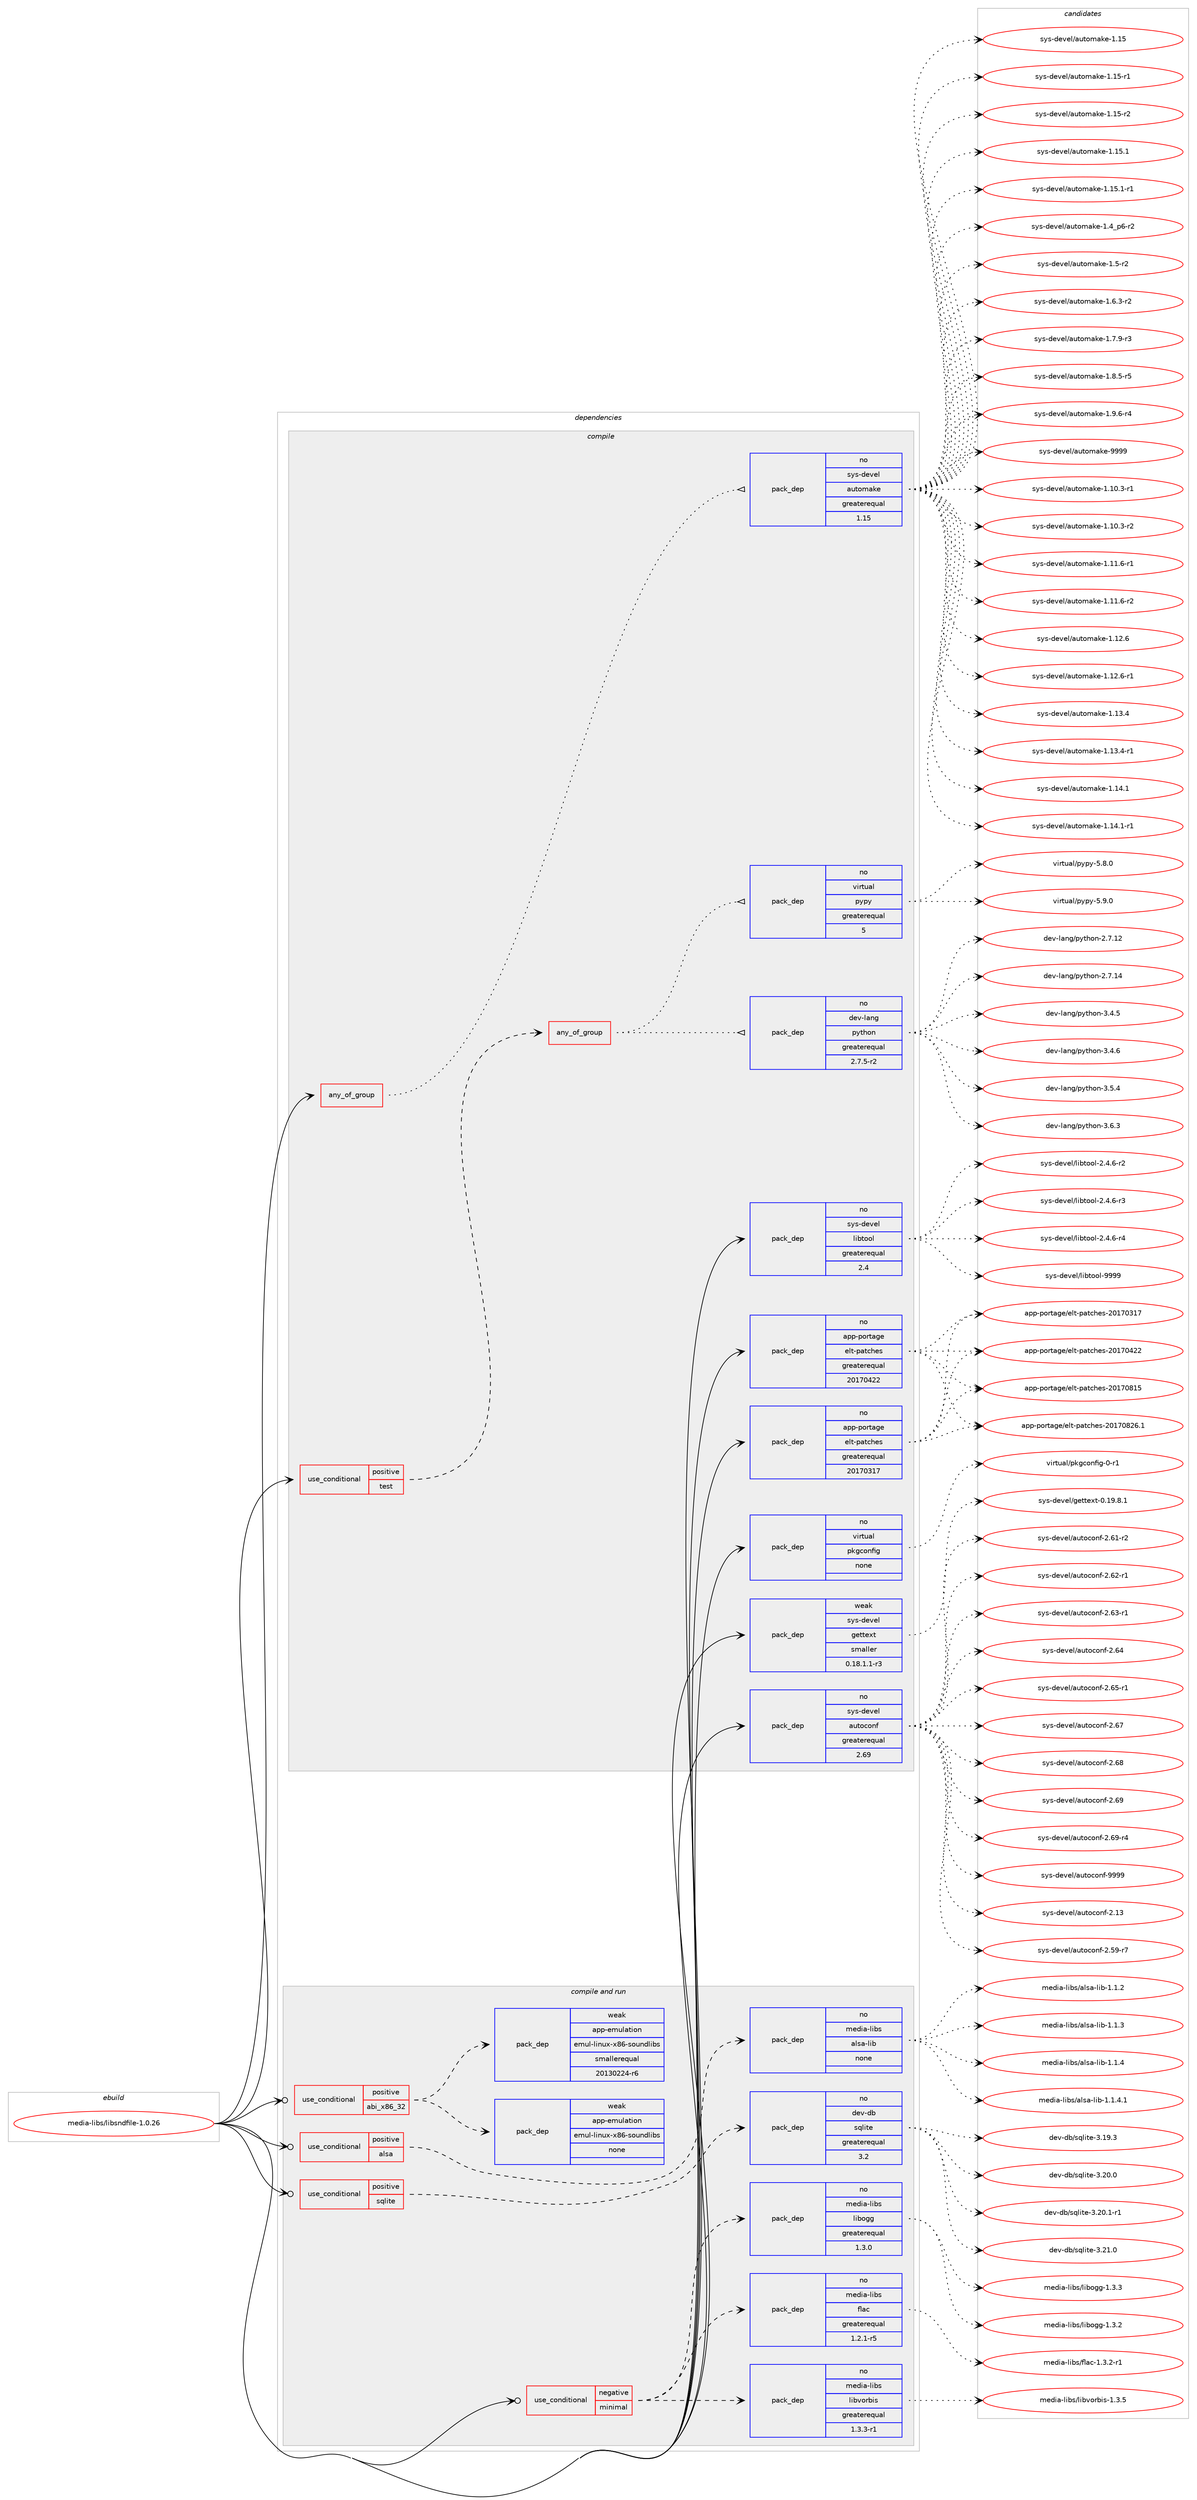 digraph prolog {

# *************
# Graph options
# *************

newrank=true;
concentrate=true;
compound=true;
graph [rankdir=LR,fontname=Helvetica,fontsize=10,ranksep=1.5];#, ranksep=2.5, nodesep=0.2];
edge  [arrowhead=vee];
node  [fontname=Helvetica,fontsize=10];

# **********
# The ebuild
# **********

subgraph cluster_leftcol {
color=gray;
rank=same;
label=<<i>ebuild</i>>;
id [label="media-libs/libsndfile-1.0.26", color=red, width=4, href="../media-libs/libsndfile-1.0.26.svg"];
}

# ****************
# The dependencies
# ****************

subgraph cluster_midcol {
color=gray;
label=<<i>dependencies</i>>;
subgraph cluster_compile {
fillcolor="#eeeeee";
style=filled;
label=<<i>compile</i>>;
subgraph any5592 {
dependency365618 [label=<<TABLE BORDER="0" CELLBORDER="1" CELLSPACING="0" CELLPADDING="4"><TR><TD CELLPADDING="10">any_of_group</TD></TR></TABLE>>, shape=none, color=red];subgraph pack269785 {
dependency365619 [label=<<TABLE BORDER="0" CELLBORDER="1" CELLSPACING="0" CELLPADDING="4" WIDTH="220"><TR><TD ROWSPAN="6" CELLPADDING="30">pack_dep</TD></TR><TR><TD WIDTH="110">no</TD></TR><TR><TD>sys-devel</TD></TR><TR><TD>automake</TD></TR><TR><TD>greaterequal</TD></TR><TR><TD>1.15</TD></TR></TABLE>>, shape=none, color=blue];
}
dependency365618:e -> dependency365619:w [weight=20,style="dotted",arrowhead="oinv"];
}
id:e -> dependency365618:w [weight=20,style="solid",arrowhead="vee"];
subgraph cond90103 {
dependency365620 [label=<<TABLE BORDER="0" CELLBORDER="1" CELLSPACING="0" CELLPADDING="4"><TR><TD ROWSPAN="3" CELLPADDING="10">use_conditional</TD></TR><TR><TD>positive</TD></TR><TR><TD>test</TD></TR></TABLE>>, shape=none, color=red];
subgraph any5593 {
dependency365621 [label=<<TABLE BORDER="0" CELLBORDER="1" CELLSPACING="0" CELLPADDING="4"><TR><TD CELLPADDING="10">any_of_group</TD></TR></TABLE>>, shape=none, color=red];subgraph pack269786 {
dependency365622 [label=<<TABLE BORDER="0" CELLBORDER="1" CELLSPACING="0" CELLPADDING="4" WIDTH="220"><TR><TD ROWSPAN="6" CELLPADDING="30">pack_dep</TD></TR><TR><TD WIDTH="110">no</TD></TR><TR><TD>dev-lang</TD></TR><TR><TD>python</TD></TR><TR><TD>greaterequal</TD></TR><TR><TD>2.7.5-r2</TD></TR></TABLE>>, shape=none, color=blue];
}
dependency365621:e -> dependency365622:w [weight=20,style="dotted",arrowhead="oinv"];
subgraph pack269787 {
dependency365623 [label=<<TABLE BORDER="0" CELLBORDER="1" CELLSPACING="0" CELLPADDING="4" WIDTH="220"><TR><TD ROWSPAN="6" CELLPADDING="30">pack_dep</TD></TR><TR><TD WIDTH="110">no</TD></TR><TR><TD>virtual</TD></TR><TR><TD>pypy</TD></TR><TR><TD>greaterequal</TD></TR><TR><TD>5</TD></TR></TABLE>>, shape=none, color=blue];
}
dependency365621:e -> dependency365623:w [weight=20,style="dotted",arrowhead="oinv"];
}
dependency365620:e -> dependency365621:w [weight=20,style="dashed",arrowhead="vee"];
}
id:e -> dependency365620:w [weight=20,style="solid",arrowhead="vee"];
subgraph pack269788 {
dependency365624 [label=<<TABLE BORDER="0" CELLBORDER="1" CELLSPACING="0" CELLPADDING="4" WIDTH="220"><TR><TD ROWSPAN="6" CELLPADDING="30">pack_dep</TD></TR><TR><TD WIDTH="110">no</TD></TR><TR><TD>app-portage</TD></TR><TR><TD>elt-patches</TD></TR><TR><TD>greaterequal</TD></TR><TR><TD>20170317</TD></TR></TABLE>>, shape=none, color=blue];
}
id:e -> dependency365624:w [weight=20,style="solid",arrowhead="vee"];
subgraph pack269789 {
dependency365625 [label=<<TABLE BORDER="0" CELLBORDER="1" CELLSPACING="0" CELLPADDING="4" WIDTH="220"><TR><TD ROWSPAN="6" CELLPADDING="30">pack_dep</TD></TR><TR><TD WIDTH="110">no</TD></TR><TR><TD>app-portage</TD></TR><TR><TD>elt-patches</TD></TR><TR><TD>greaterequal</TD></TR><TR><TD>20170422</TD></TR></TABLE>>, shape=none, color=blue];
}
id:e -> dependency365625:w [weight=20,style="solid",arrowhead="vee"];
subgraph pack269790 {
dependency365626 [label=<<TABLE BORDER="0" CELLBORDER="1" CELLSPACING="0" CELLPADDING="4" WIDTH="220"><TR><TD ROWSPAN="6" CELLPADDING="30">pack_dep</TD></TR><TR><TD WIDTH="110">no</TD></TR><TR><TD>sys-devel</TD></TR><TR><TD>autoconf</TD></TR><TR><TD>greaterequal</TD></TR><TR><TD>2.69</TD></TR></TABLE>>, shape=none, color=blue];
}
id:e -> dependency365626:w [weight=20,style="solid",arrowhead="vee"];
subgraph pack269791 {
dependency365627 [label=<<TABLE BORDER="0" CELLBORDER="1" CELLSPACING="0" CELLPADDING="4" WIDTH="220"><TR><TD ROWSPAN="6" CELLPADDING="30">pack_dep</TD></TR><TR><TD WIDTH="110">no</TD></TR><TR><TD>sys-devel</TD></TR><TR><TD>libtool</TD></TR><TR><TD>greaterequal</TD></TR><TR><TD>2.4</TD></TR></TABLE>>, shape=none, color=blue];
}
id:e -> dependency365627:w [weight=20,style="solid",arrowhead="vee"];
subgraph pack269792 {
dependency365628 [label=<<TABLE BORDER="0" CELLBORDER="1" CELLSPACING="0" CELLPADDING="4" WIDTH="220"><TR><TD ROWSPAN="6" CELLPADDING="30">pack_dep</TD></TR><TR><TD WIDTH="110">no</TD></TR><TR><TD>virtual</TD></TR><TR><TD>pkgconfig</TD></TR><TR><TD>none</TD></TR><TR><TD></TD></TR></TABLE>>, shape=none, color=blue];
}
id:e -> dependency365628:w [weight=20,style="solid",arrowhead="vee"];
subgraph pack269793 {
dependency365629 [label=<<TABLE BORDER="0" CELLBORDER="1" CELLSPACING="0" CELLPADDING="4" WIDTH="220"><TR><TD ROWSPAN="6" CELLPADDING="30">pack_dep</TD></TR><TR><TD WIDTH="110">weak</TD></TR><TR><TD>sys-devel</TD></TR><TR><TD>gettext</TD></TR><TR><TD>smaller</TD></TR><TR><TD>0.18.1.1-r3</TD></TR></TABLE>>, shape=none, color=blue];
}
id:e -> dependency365629:w [weight=20,style="solid",arrowhead="vee"];
}
subgraph cluster_compileandrun {
fillcolor="#eeeeee";
style=filled;
label=<<i>compile and run</i>>;
subgraph cond90104 {
dependency365630 [label=<<TABLE BORDER="0" CELLBORDER="1" CELLSPACING="0" CELLPADDING="4"><TR><TD ROWSPAN="3" CELLPADDING="10">use_conditional</TD></TR><TR><TD>negative</TD></TR><TR><TD>minimal</TD></TR></TABLE>>, shape=none, color=red];
subgraph pack269794 {
dependency365631 [label=<<TABLE BORDER="0" CELLBORDER="1" CELLSPACING="0" CELLPADDING="4" WIDTH="220"><TR><TD ROWSPAN="6" CELLPADDING="30">pack_dep</TD></TR><TR><TD WIDTH="110">no</TD></TR><TR><TD>media-libs</TD></TR><TR><TD>flac</TD></TR><TR><TD>greaterequal</TD></TR><TR><TD>1.2.1-r5</TD></TR></TABLE>>, shape=none, color=blue];
}
dependency365630:e -> dependency365631:w [weight=20,style="dashed",arrowhead="vee"];
subgraph pack269795 {
dependency365632 [label=<<TABLE BORDER="0" CELLBORDER="1" CELLSPACING="0" CELLPADDING="4" WIDTH="220"><TR><TD ROWSPAN="6" CELLPADDING="30">pack_dep</TD></TR><TR><TD WIDTH="110">no</TD></TR><TR><TD>media-libs</TD></TR><TR><TD>libogg</TD></TR><TR><TD>greaterequal</TD></TR><TR><TD>1.3.0</TD></TR></TABLE>>, shape=none, color=blue];
}
dependency365630:e -> dependency365632:w [weight=20,style="dashed",arrowhead="vee"];
subgraph pack269796 {
dependency365633 [label=<<TABLE BORDER="0" CELLBORDER="1" CELLSPACING="0" CELLPADDING="4" WIDTH="220"><TR><TD ROWSPAN="6" CELLPADDING="30">pack_dep</TD></TR><TR><TD WIDTH="110">no</TD></TR><TR><TD>media-libs</TD></TR><TR><TD>libvorbis</TD></TR><TR><TD>greaterequal</TD></TR><TR><TD>1.3.3-r1</TD></TR></TABLE>>, shape=none, color=blue];
}
dependency365630:e -> dependency365633:w [weight=20,style="dashed",arrowhead="vee"];
}
id:e -> dependency365630:w [weight=20,style="solid",arrowhead="odotvee"];
subgraph cond90105 {
dependency365634 [label=<<TABLE BORDER="0" CELLBORDER="1" CELLSPACING="0" CELLPADDING="4"><TR><TD ROWSPAN="3" CELLPADDING="10">use_conditional</TD></TR><TR><TD>positive</TD></TR><TR><TD>abi_x86_32</TD></TR></TABLE>>, shape=none, color=red];
subgraph pack269797 {
dependency365635 [label=<<TABLE BORDER="0" CELLBORDER="1" CELLSPACING="0" CELLPADDING="4" WIDTH="220"><TR><TD ROWSPAN="6" CELLPADDING="30">pack_dep</TD></TR><TR><TD WIDTH="110">weak</TD></TR><TR><TD>app-emulation</TD></TR><TR><TD>emul-linux-x86-soundlibs</TD></TR><TR><TD>smallerequal</TD></TR><TR><TD>20130224-r6</TD></TR></TABLE>>, shape=none, color=blue];
}
dependency365634:e -> dependency365635:w [weight=20,style="dashed",arrowhead="vee"];
subgraph pack269798 {
dependency365636 [label=<<TABLE BORDER="0" CELLBORDER="1" CELLSPACING="0" CELLPADDING="4" WIDTH="220"><TR><TD ROWSPAN="6" CELLPADDING="30">pack_dep</TD></TR><TR><TD WIDTH="110">weak</TD></TR><TR><TD>app-emulation</TD></TR><TR><TD>emul-linux-x86-soundlibs</TD></TR><TR><TD>none</TD></TR><TR><TD></TD></TR></TABLE>>, shape=none, color=blue];
}
dependency365634:e -> dependency365636:w [weight=20,style="dashed",arrowhead="vee"];
}
id:e -> dependency365634:w [weight=20,style="solid",arrowhead="odotvee"];
subgraph cond90106 {
dependency365637 [label=<<TABLE BORDER="0" CELLBORDER="1" CELLSPACING="0" CELLPADDING="4"><TR><TD ROWSPAN="3" CELLPADDING="10">use_conditional</TD></TR><TR><TD>positive</TD></TR><TR><TD>alsa</TD></TR></TABLE>>, shape=none, color=red];
subgraph pack269799 {
dependency365638 [label=<<TABLE BORDER="0" CELLBORDER="1" CELLSPACING="0" CELLPADDING="4" WIDTH="220"><TR><TD ROWSPAN="6" CELLPADDING="30">pack_dep</TD></TR><TR><TD WIDTH="110">no</TD></TR><TR><TD>media-libs</TD></TR><TR><TD>alsa-lib</TD></TR><TR><TD>none</TD></TR><TR><TD></TD></TR></TABLE>>, shape=none, color=blue];
}
dependency365637:e -> dependency365638:w [weight=20,style="dashed",arrowhead="vee"];
}
id:e -> dependency365637:w [weight=20,style="solid",arrowhead="odotvee"];
subgraph cond90107 {
dependency365639 [label=<<TABLE BORDER="0" CELLBORDER="1" CELLSPACING="0" CELLPADDING="4"><TR><TD ROWSPAN="3" CELLPADDING="10">use_conditional</TD></TR><TR><TD>positive</TD></TR><TR><TD>sqlite</TD></TR></TABLE>>, shape=none, color=red];
subgraph pack269800 {
dependency365640 [label=<<TABLE BORDER="0" CELLBORDER="1" CELLSPACING="0" CELLPADDING="4" WIDTH="220"><TR><TD ROWSPAN="6" CELLPADDING="30">pack_dep</TD></TR><TR><TD WIDTH="110">no</TD></TR><TR><TD>dev-db</TD></TR><TR><TD>sqlite</TD></TR><TR><TD>greaterequal</TD></TR><TR><TD>3.2</TD></TR></TABLE>>, shape=none, color=blue];
}
dependency365639:e -> dependency365640:w [weight=20,style="dashed",arrowhead="vee"];
}
id:e -> dependency365639:w [weight=20,style="solid",arrowhead="odotvee"];
}
subgraph cluster_run {
fillcolor="#eeeeee";
style=filled;
label=<<i>run</i>>;
}
}

# **************
# The candidates
# **************

subgraph cluster_choices {
rank=same;
color=gray;
label=<<i>candidates</i>>;

subgraph choice269785 {
color=black;
nodesep=1;
choice11512111545100101118101108479711711611110997107101454946494846514511449 [label="sys-devel/automake-1.10.3-r1", color=red, width=4,href="../sys-devel/automake-1.10.3-r1.svg"];
choice11512111545100101118101108479711711611110997107101454946494846514511450 [label="sys-devel/automake-1.10.3-r2", color=red, width=4,href="../sys-devel/automake-1.10.3-r2.svg"];
choice11512111545100101118101108479711711611110997107101454946494946544511449 [label="sys-devel/automake-1.11.6-r1", color=red, width=4,href="../sys-devel/automake-1.11.6-r1.svg"];
choice11512111545100101118101108479711711611110997107101454946494946544511450 [label="sys-devel/automake-1.11.6-r2", color=red, width=4,href="../sys-devel/automake-1.11.6-r2.svg"];
choice1151211154510010111810110847971171161111099710710145494649504654 [label="sys-devel/automake-1.12.6", color=red, width=4,href="../sys-devel/automake-1.12.6.svg"];
choice11512111545100101118101108479711711611110997107101454946495046544511449 [label="sys-devel/automake-1.12.6-r1", color=red, width=4,href="../sys-devel/automake-1.12.6-r1.svg"];
choice1151211154510010111810110847971171161111099710710145494649514652 [label="sys-devel/automake-1.13.4", color=red, width=4,href="../sys-devel/automake-1.13.4.svg"];
choice11512111545100101118101108479711711611110997107101454946495146524511449 [label="sys-devel/automake-1.13.4-r1", color=red, width=4,href="../sys-devel/automake-1.13.4-r1.svg"];
choice1151211154510010111810110847971171161111099710710145494649524649 [label="sys-devel/automake-1.14.1", color=red, width=4,href="../sys-devel/automake-1.14.1.svg"];
choice11512111545100101118101108479711711611110997107101454946495246494511449 [label="sys-devel/automake-1.14.1-r1", color=red, width=4,href="../sys-devel/automake-1.14.1-r1.svg"];
choice115121115451001011181011084797117116111109971071014549464953 [label="sys-devel/automake-1.15", color=red, width=4,href="../sys-devel/automake-1.15.svg"];
choice1151211154510010111810110847971171161111099710710145494649534511449 [label="sys-devel/automake-1.15-r1", color=red, width=4,href="../sys-devel/automake-1.15-r1.svg"];
choice1151211154510010111810110847971171161111099710710145494649534511450 [label="sys-devel/automake-1.15-r2", color=red, width=4,href="../sys-devel/automake-1.15-r2.svg"];
choice1151211154510010111810110847971171161111099710710145494649534649 [label="sys-devel/automake-1.15.1", color=red, width=4,href="../sys-devel/automake-1.15.1.svg"];
choice11512111545100101118101108479711711611110997107101454946495346494511449 [label="sys-devel/automake-1.15.1-r1", color=red, width=4,href="../sys-devel/automake-1.15.1-r1.svg"];
choice115121115451001011181011084797117116111109971071014549465295112544511450 [label="sys-devel/automake-1.4_p6-r2", color=red, width=4,href="../sys-devel/automake-1.4_p6-r2.svg"];
choice11512111545100101118101108479711711611110997107101454946534511450 [label="sys-devel/automake-1.5-r2", color=red, width=4,href="../sys-devel/automake-1.5-r2.svg"];
choice115121115451001011181011084797117116111109971071014549465446514511450 [label="sys-devel/automake-1.6.3-r2", color=red, width=4,href="../sys-devel/automake-1.6.3-r2.svg"];
choice115121115451001011181011084797117116111109971071014549465546574511451 [label="sys-devel/automake-1.7.9-r3", color=red, width=4,href="../sys-devel/automake-1.7.9-r3.svg"];
choice115121115451001011181011084797117116111109971071014549465646534511453 [label="sys-devel/automake-1.8.5-r5", color=red, width=4,href="../sys-devel/automake-1.8.5-r5.svg"];
choice115121115451001011181011084797117116111109971071014549465746544511452 [label="sys-devel/automake-1.9.6-r4", color=red, width=4,href="../sys-devel/automake-1.9.6-r4.svg"];
choice115121115451001011181011084797117116111109971071014557575757 [label="sys-devel/automake-9999", color=red, width=4,href="../sys-devel/automake-9999.svg"];
dependency365619:e -> choice11512111545100101118101108479711711611110997107101454946494846514511449:w [style=dotted,weight="100"];
dependency365619:e -> choice11512111545100101118101108479711711611110997107101454946494846514511450:w [style=dotted,weight="100"];
dependency365619:e -> choice11512111545100101118101108479711711611110997107101454946494946544511449:w [style=dotted,weight="100"];
dependency365619:e -> choice11512111545100101118101108479711711611110997107101454946494946544511450:w [style=dotted,weight="100"];
dependency365619:e -> choice1151211154510010111810110847971171161111099710710145494649504654:w [style=dotted,weight="100"];
dependency365619:e -> choice11512111545100101118101108479711711611110997107101454946495046544511449:w [style=dotted,weight="100"];
dependency365619:e -> choice1151211154510010111810110847971171161111099710710145494649514652:w [style=dotted,weight="100"];
dependency365619:e -> choice11512111545100101118101108479711711611110997107101454946495146524511449:w [style=dotted,weight="100"];
dependency365619:e -> choice1151211154510010111810110847971171161111099710710145494649524649:w [style=dotted,weight="100"];
dependency365619:e -> choice11512111545100101118101108479711711611110997107101454946495246494511449:w [style=dotted,weight="100"];
dependency365619:e -> choice115121115451001011181011084797117116111109971071014549464953:w [style=dotted,weight="100"];
dependency365619:e -> choice1151211154510010111810110847971171161111099710710145494649534511449:w [style=dotted,weight="100"];
dependency365619:e -> choice1151211154510010111810110847971171161111099710710145494649534511450:w [style=dotted,weight="100"];
dependency365619:e -> choice1151211154510010111810110847971171161111099710710145494649534649:w [style=dotted,weight="100"];
dependency365619:e -> choice11512111545100101118101108479711711611110997107101454946495346494511449:w [style=dotted,weight="100"];
dependency365619:e -> choice115121115451001011181011084797117116111109971071014549465295112544511450:w [style=dotted,weight="100"];
dependency365619:e -> choice11512111545100101118101108479711711611110997107101454946534511450:w [style=dotted,weight="100"];
dependency365619:e -> choice115121115451001011181011084797117116111109971071014549465446514511450:w [style=dotted,weight="100"];
dependency365619:e -> choice115121115451001011181011084797117116111109971071014549465546574511451:w [style=dotted,weight="100"];
dependency365619:e -> choice115121115451001011181011084797117116111109971071014549465646534511453:w [style=dotted,weight="100"];
dependency365619:e -> choice115121115451001011181011084797117116111109971071014549465746544511452:w [style=dotted,weight="100"];
dependency365619:e -> choice115121115451001011181011084797117116111109971071014557575757:w [style=dotted,weight="100"];
}
subgraph choice269786 {
color=black;
nodesep=1;
choice10010111845108971101034711212111610411111045504655464950 [label="dev-lang/python-2.7.12", color=red, width=4,href="../dev-lang/python-2.7.12.svg"];
choice10010111845108971101034711212111610411111045504655464952 [label="dev-lang/python-2.7.14", color=red, width=4,href="../dev-lang/python-2.7.14.svg"];
choice100101118451089711010347112121116104111110455146524653 [label="dev-lang/python-3.4.5", color=red, width=4,href="../dev-lang/python-3.4.5.svg"];
choice100101118451089711010347112121116104111110455146524654 [label="dev-lang/python-3.4.6", color=red, width=4,href="../dev-lang/python-3.4.6.svg"];
choice100101118451089711010347112121116104111110455146534652 [label="dev-lang/python-3.5.4", color=red, width=4,href="../dev-lang/python-3.5.4.svg"];
choice100101118451089711010347112121116104111110455146544651 [label="dev-lang/python-3.6.3", color=red, width=4,href="../dev-lang/python-3.6.3.svg"];
dependency365622:e -> choice10010111845108971101034711212111610411111045504655464950:w [style=dotted,weight="100"];
dependency365622:e -> choice10010111845108971101034711212111610411111045504655464952:w [style=dotted,weight="100"];
dependency365622:e -> choice100101118451089711010347112121116104111110455146524653:w [style=dotted,weight="100"];
dependency365622:e -> choice100101118451089711010347112121116104111110455146524654:w [style=dotted,weight="100"];
dependency365622:e -> choice100101118451089711010347112121116104111110455146534652:w [style=dotted,weight="100"];
dependency365622:e -> choice100101118451089711010347112121116104111110455146544651:w [style=dotted,weight="100"];
}
subgraph choice269787 {
color=black;
nodesep=1;
choice1181051141161179710847112121112121455346564648 [label="virtual/pypy-5.8.0", color=red, width=4,href="../virtual/pypy-5.8.0.svg"];
choice1181051141161179710847112121112121455346574648 [label="virtual/pypy-5.9.0", color=red, width=4,href="../virtual/pypy-5.9.0.svg"];
dependency365623:e -> choice1181051141161179710847112121112121455346564648:w [style=dotted,weight="100"];
dependency365623:e -> choice1181051141161179710847112121112121455346574648:w [style=dotted,weight="100"];
}
subgraph choice269788 {
color=black;
nodesep=1;
choice97112112451121111141169710310147101108116451129711699104101115455048495548514955 [label="app-portage/elt-patches-20170317", color=red, width=4,href="../app-portage/elt-patches-20170317.svg"];
choice97112112451121111141169710310147101108116451129711699104101115455048495548525050 [label="app-portage/elt-patches-20170422", color=red, width=4,href="../app-portage/elt-patches-20170422.svg"];
choice97112112451121111141169710310147101108116451129711699104101115455048495548564953 [label="app-portage/elt-patches-20170815", color=red, width=4,href="../app-portage/elt-patches-20170815.svg"];
choice971121124511211111411697103101471011081164511297116991041011154550484955485650544649 [label="app-portage/elt-patches-20170826.1", color=red, width=4,href="../app-portage/elt-patches-20170826.1.svg"];
dependency365624:e -> choice97112112451121111141169710310147101108116451129711699104101115455048495548514955:w [style=dotted,weight="100"];
dependency365624:e -> choice97112112451121111141169710310147101108116451129711699104101115455048495548525050:w [style=dotted,weight="100"];
dependency365624:e -> choice97112112451121111141169710310147101108116451129711699104101115455048495548564953:w [style=dotted,weight="100"];
dependency365624:e -> choice971121124511211111411697103101471011081164511297116991041011154550484955485650544649:w [style=dotted,weight="100"];
}
subgraph choice269789 {
color=black;
nodesep=1;
choice97112112451121111141169710310147101108116451129711699104101115455048495548514955 [label="app-portage/elt-patches-20170317", color=red, width=4,href="../app-portage/elt-patches-20170317.svg"];
choice97112112451121111141169710310147101108116451129711699104101115455048495548525050 [label="app-portage/elt-patches-20170422", color=red, width=4,href="../app-portage/elt-patches-20170422.svg"];
choice97112112451121111141169710310147101108116451129711699104101115455048495548564953 [label="app-portage/elt-patches-20170815", color=red, width=4,href="../app-portage/elt-patches-20170815.svg"];
choice971121124511211111411697103101471011081164511297116991041011154550484955485650544649 [label="app-portage/elt-patches-20170826.1", color=red, width=4,href="../app-portage/elt-patches-20170826.1.svg"];
dependency365625:e -> choice97112112451121111141169710310147101108116451129711699104101115455048495548514955:w [style=dotted,weight="100"];
dependency365625:e -> choice97112112451121111141169710310147101108116451129711699104101115455048495548525050:w [style=dotted,weight="100"];
dependency365625:e -> choice97112112451121111141169710310147101108116451129711699104101115455048495548564953:w [style=dotted,weight="100"];
dependency365625:e -> choice971121124511211111411697103101471011081164511297116991041011154550484955485650544649:w [style=dotted,weight="100"];
}
subgraph choice269790 {
color=black;
nodesep=1;
choice115121115451001011181011084797117116111991111101024550464951 [label="sys-devel/autoconf-2.13", color=red, width=4,href="../sys-devel/autoconf-2.13.svg"];
choice1151211154510010111810110847971171161119911111010245504653574511455 [label="sys-devel/autoconf-2.59-r7", color=red, width=4,href="../sys-devel/autoconf-2.59-r7.svg"];
choice1151211154510010111810110847971171161119911111010245504654494511450 [label="sys-devel/autoconf-2.61-r2", color=red, width=4,href="../sys-devel/autoconf-2.61-r2.svg"];
choice1151211154510010111810110847971171161119911111010245504654504511449 [label="sys-devel/autoconf-2.62-r1", color=red, width=4,href="../sys-devel/autoconf-2.62-r1.svg"];
choice1151211154510010111810110847971171161119911111010245504654514511449 [label="sys-devel/autoconf-2.63-r1", color=red, width=4,href="../sys-devel/autoconf-2.63-r1.svg"];
choice115121115451001011181011084797117116111991111101024550465452 [label="sys-devel/autoconf-2.64", color=red, width=4,href="../sys-devel/autoconf-2.64.svg"];
choice1151211154510010111810110847971171161119911111010245504654534511449 [label="sys-devel/autoconf-2.65-r1", color=red, width=4,href="../sys-devel/autoconf-2.65-r1.svg"];
choice115121115451001011181011084797117116111991111101024550465455 [label="sys-devel/autoconf-2.67", color=red, width=4,href="../sys-devel/autoconf-2.67.svg"];
choice115121115451001011181011084797117116111991111101024550465456 [label="sys-devel/autoconf-2.68", color=red, width=4,href="../sys-devel/autoconf-2.68.svg"];
choice115121115451001011181011084797117116111991111101024550465457 [label="sys-devel/autoconf-2.69", color=red, width=4,href="../sys-devel/autoconf-2.69.svg"];
choice1151211154510010111810110847971171161119911111010245504654574511452 [label="sys-devel/autoconf-2.69-r4", color=red, width=4,href="../sys-devel/autoconf-2.69-r4.svg"];
choice115121115451001011181011084797117116111991111101024557575757 [label="sys-devel/autoconf-9999", color=red, width=4,href="../sys-devel/autoconf-9999.svg"];
dependency365626:e -> choice115121115451001011181011084797117116111991111101024550464951:w [style=dotted,weight="100"];
dependency365626:e -> choice1151211154510010111810110847971171161119911111010245504653574511455:w [style=dotted,weight="100"];
dependency365626:e -> choice1151211154510010111810110847971171161119911111010245504654494511450:w [style=dotted,weight="100"];
dependency365626:e -> choice1151211154510010111810110847971171161119911111010245504654504511449:w [style=dotted,weight="100"];
dependency365626:e -> choice1151211154510010111810110847971171161119911111010245504654514511449:w [style=dotted,weight="100"];
dependency365626:e -> choice115121115451001011181011084797117116111991111101024550465452:w [style=dotted,weight="100"];
dependency365626:e -> choice1151211154510010111810110847971171161119911111010245504654534511449:w [style=dotted,weight="100"];
dependency365626:e -> choice115121115451001011181011084797117116111991111101024550465455:w [style=dotted,weight="100"];
dependency365626:e -> choice115121115451001011181011084797117116111991111101024550465456:w [style=dotted,weight="100"];
dependency365626:e -> choice115121115451001011181011084797117116111991111101024550465457:w [style=dotted,weight="100"];
dependency365626:e -> choice1151211154510010111810110847971171161119911111010245504654574511452:w [style=dotted,weight="100"];
dependency365626:e -> choice115121115451001011181011084797117116111991111101024557575757:w [style=dotted,weight="100"];
}
subgraph choice269791 {
color=black;
nodesep=1;
choice1151211154510010111810110847108105981161111111084550465246544511450 [label="sys-devel/libtool-2.4.6-r2", color=red, width=4,href="../sys-devel/libtool-2.4.6-r2.svg"];
choice1151211154510010111810110847108105981161111111084550465246544511451 [label="sys-devel/libtool-2.4.6-r3", color=red, width=4,href="../sys-devel/libtool-2.4.6-r3.svg"];
choice1151211154510010111810110847108105981161111111084550465246544511452 [label="sys-devel/libtool-2.4.6-r4", color=red, width=4,href="../sys-devel/libtool-2.4.6-r4.svg"];
choice1151211154510010111810110847108105981161111111084557575757 [label="sys-devel/libtool-9999", color=red, width=4,href="../sys-devel/libtool-9999.svg"];
dependency365627:e -> choice1151211154510010111810110847108105981161111111084550465246544511450:w [style=dotted,weight="100"];
dependency365627:e -> choice1151211154510010111810110847108105981161111111084550465246544511451:w [style=dotted,weight="100"];
dependency365627:e -> choice1151211154510010111810110847108105981161111111084550465246544511452:w [style=dotted,weight="100"];
dependency365627:e -> choice1151211154510010111810110847108105981161111111084557575757:w [style=dotted,weight="100"];
}
subgraph choice269792 {
color=black;
nodesep=1;
choice11810511411611797108471121071039911111010210510345484511449 [label="virtual/pkgconfig-0-r1", color=red, width=4,href="../virtual/pkgconfig-0-r1.svg"];
dependency365628:e -> choice11810511411611797108471121071039911111010210510345484511449:w [style=dotted,weight="100"];
}
subgraph choice269793 {
color=black;
nodesep=1;
choice1151211154510010111810110847103101116116101120116454846495746564649 [label="sys-devel/gettext-0.19.8.1", color=red, width=4,href="../sys-devel/gettext-0.19.8.1.svg"];
dependency365629:e -> choice1151211154510010111810110847103101116116101120116454846495746564649:w [style=dotted,weight="100"];
}
subgraph choice269794 {
color=black;
nodesep=1;
choice1091011001059745108105981154710210897994549465146504511449 [label="media-libs/flac-1.3.2-r1", color=red, width=4,href="../media-libs/flac-1.3.2-r1.svg"];
dependency365631:e -> choice1091011001059745108105981154710210897994549465146504511449:w [style=dotted,weight="100"];
}
subgraph choice269795 {
color=black;
nodesep=1;
choice1091011001059745108105981154710810598111103103454946514650 [label="media-libs/libogg-1.3.2", color=red, width=4,href="../media-libs/libogg-1.3.2.svg"];
choice1091011001059745108105981154710810598111103103454946514651 [label="media-libs/libogg-1.3.3", color=red, width=4,href="../media-libs/libogg-1.3.3.svg"];
dependency365632:e -> choice1091011001059745108105981154710810598111103103454946514650:w [style=dotted,weight="100"];
dependency365632:e -> choice1091011001059745108105981154710810598111103103454946514651:w [style=dotted,weight="100"];
}
subgraph choice269796 {
color=black;
nodesep=1;
choice109101100105974510810598115471081059811811111498105115454946514653 [label="media-libs/libvorbis-1.3.5", color=red, width=4,href="../media-libs/libvorbis-1.3.5.svg"];
dependency365633:e -> choice109101100105974510810598115471081059811811111498105115454946514653:w [style=dotted,weight="100"];
}
subgraph choice269797 {
color=black;
nodesep=1;
}
subgraph choice269798 {
color=black;
nodesep=1;
}
subgraph choice269799 {
color=black;
nodesep=1;
choice1091011001059745108105981154797108115974510810598454946494650 [label="media-libs/alsa-lib-1.1.2", color=red, width=4,href="../media-libs/alsa-lib-1.1.2.svg"];
choice1091011001059745108105981154797108115974510810598454946494651 [label="media-libs/alsa-lib-1.1.3", color=red, width=4,href="../media-libs/alsa-lib-1.1.3.svg"];
choice1091011001059745108105981154797108115974510810598454946494652 [label="media-libs/alsa-lib-1.1.4", color=red, width=4,href="../media-libs/alsa-lib-1.1.4.svg"];
choice10910110010597451081059811547971081159745108105984549464946524649 [label="media-libs/alsa-lib-1.1.4.1", color=red, width=4,href="../media-libs/alsa-lib-1.1.4.1.svg"];
dependency365638:e -> choice1091011001059745108105981154797108115974510810598454946494650:w [style=dotted,weight="100"];
dependency365638:e -> choice1091011001059745108105981154797108115974510810598454946494651:w [style=dotted,weight="100"];
dependency365638:e -> choice1091011001059745108105981154797108115974510810598454946494652:w [style=dotted,weight="100"];
dependency365638:e -> choice10910110010597451081059811547971081159745108105984549464946524649:w [style=dotted,weight="100"];
}
subgraph choice269800 {
color=black;
nodesep=1;
choice10010111845100984711511310810511610145514649574651 [label="dev-db/sqlite-3.19.3", color=red, width=4,href="../dev-db/sqlite-3.19.3.svg"];
choice10010111845100984711511310810511610145514650484648 [label="dev-db/sqlite-3.20.0", color=red, width=4,href="../dev-db/sqlite-3.20.0.svg"];
choice100101118451009847115113108105116101455146504846494511449 [label="dev-db/sqlite-3.20.1-r1", color=red, width=4,href="../dev-db/sqlite-3.20.1-r1.svg"];
choice10010111845100984711511310810511610145514650494648 [label="dev-db/sqlite-3.21.0", color=red, width=4,href="../dev-db/sqlite-3.21.0.svg"];
dependency365640:e -> choice10010111845100984711511310810511610145514649574651:w [style=dotted,weight="100"];
dependency365640:e -> choice10010111845100984711511310810511610145514650484648:w [style=dotted,weight="100"];
dependency365640:e -> choice100101118451009847115113108105116101455146504846494511449:w [style=dotted,weight="100"];
dependency365640:e -> choice10010111845100984711511310810511610145514650494648:w [style=dotted,weight="100"];
}
}

}
